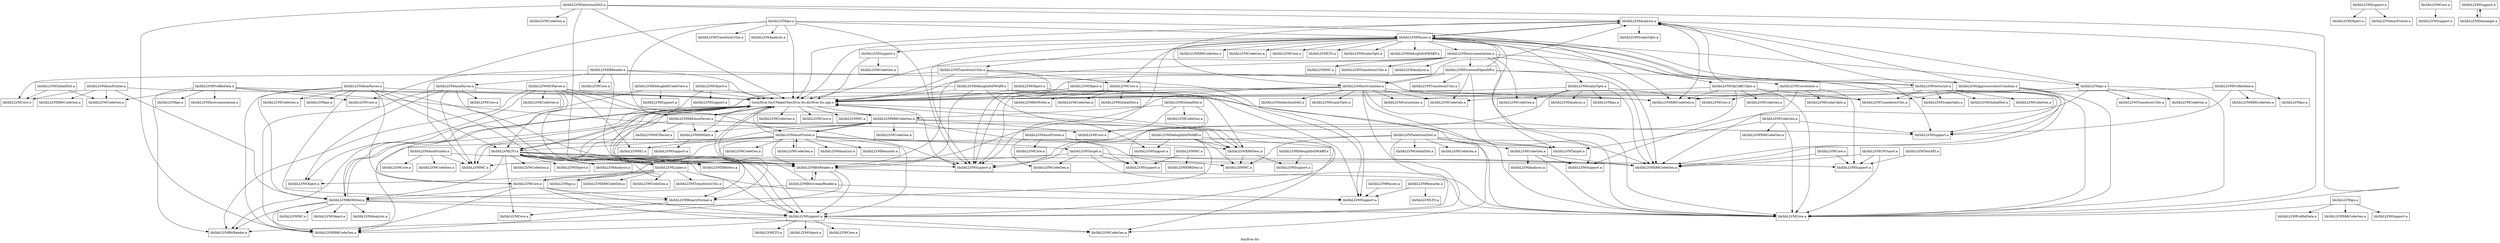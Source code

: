digraph "bin/llvm-lto" {
	label="bin/llvm-lto";

	Node0x55f8d5364f58 [shape=record,shape=record,label="{tools/llvm-lto/CMakeFiles/llvm-lto.dir/llvm-lto.cpp.o}"];
	Node0x55f8d5364f58 -> Node0x55f8d5363350;
	Node0x55f8d5364f58 -> Node0x55f8d5362990;
	Node0x55f8d5364f58 -> Node0x55f8d5370c40;
	Node0x55f8d5364f58 -> Node0x55f8d537d830;
	Node0x55f8d5364f58 -> Node0x55f8d537c7f0;
	Node0x55f8d5364f58 -> Node0x55f8d537e738;
	Node0x55f8d5364f58 -> Node0x55f8d5389378;
	Node0x55f8d5364f58 -> Node0x55f8d538b7a0;
	Node0x55f8d5364f58 -> Node0x55f8d5390d58;
	Node0x55f8d5364f58 -> Node0x55f8d5368698;
	Node0x55f8d5364f58 -> Node0x55f8d538f838;
	Node0x55f8d5363350 [shape=record,shape=record,label="{lib/libLLVMX86AsmParser.a}"];
	Node0x55f8d5363350 -> Node0x55f8d5364f58;
	Node0x55f8d5363350 -> Node0x55f8d536b890;
	Node0x55f8d5363350 -> Node0x55f8d537d830;
	Node0x55f8d5363350 -> Node0x55f8d5372848;
	Node0x55f8d5363350 -> Node0x55f8d536fac8;
	Node0x55f8d5363350 -> Node0x55f8d536e198;
	Node0x55f8d5362990 [shape=record,shape=record,label="{lib/libLLVMX86CodeGen.a}"];
	Node0x55f8d5362990 -> Node0x55f8d536b890;
	Node0x55f8d5362990 -> Node0x55f8d537d830;
	Node0x55f8d5362990 -> Node0x55f8d5385620;
	Node0x55f8d5362990 -> Node0x55f8d5373dd0;
	Node0x55f8d5362990 -> Node0x55f8d5372848;
	Node0x55f8d5362990 -> Node0x55f8d536af38;
	Node0x55f8d5362990 -> Node0x55f8d5380e38;
	Node0x55f8d5370c40 [shape=record,shape=record,label="{lib/libLLVMX86Desc.a}"];
	Node0x55f8d537d830 [shape=record,shape=record,label="{lib/libLLVMX86Info.a}"];
	Node0x55f8d537d830 -> Node0x55f8d5373410;
	Node0x55f8d537c7f0 [shape=record,shape=record,label="{lib/libLLVMBitReader.a}"];
	Node0x55f8d537c7f0 -> Node0x55f8d5364f58;
	Node0x55f8d537c7f0 -> Node0x55f8d5362d38;
	Node0x55f8d537c7f0 -> Node0x55f8d5371c80;
	Node0x55f8d537c7f0 -> Node0x55f8d536f7f0;
	Node0x55f8d537c7f0 -> Node0x55f8d5366208;
	Node0x55f8d537e738 [shape=record,shape=record,label="{lib/libLLVMBitWriter.a}"];
	Node0x55f8d537e738 -> Node0x55f8d5364f58;
	Node0x55f8d537e738 -> Node0x55f8d5362d38;
	Node0x55f8d537e738 -> Node0x55f8d537ed50;
	Node0x55f8d537e738 -> Node0x55f8d5371c80;
	Node0x55f8d537e738 -> Node0x55f8d537f9e8;
	Node0x55f8d537e738 -> Node0x55f8d53886e0;
	Node0x55f8d537e738 -> Node0x55f8d536f7f0;
	Node0x55f8d537e738 -> Node0x55f8d536cdb0;
	Node0x55f8d5389378 [shape=record,shape=record,label="{lib/libLLVMCodeGen.a}"];
	Node0x55f8d538b7a0 [shape=record,shape=record,label="{lib/libLLVMCore.a}"];
	Node0x55f8d5390d58 [shape=record,shape=record,label="{lib/libLLVMLTO.a}"];
	Node0x55f8d5390d58 -> Node0x55f8d5364f58;
	Node0x55f8d5390d58 -> Node0x55f8d5362b30;
	Node0x55f8d5390d58 -> Node0x55f8d5370c40;
	Node0x55f8d5390d58 -> Node0x55f8d537c7f0;
	Node0x55f8d5390d58 -> Node0x55f8d537e738;
	Node0x55f8d5390d58 -> Node0x55f8d538a350;
	Node0x55f8d5390d58 -> Node0x55f8d5371940;
	Node0x55f8d5390d58 -> Node0x55f8d5382eb8;
	Node0x55f8d5390d58 -> Node0x55f8d538f838;
	Node0x55f8d5390d58 -> Node0x55f8d5366068;
	Node0x55f8d5390d58 -> Node0x55f8d53931e8;
	Node0x55f8d5390d58 -> Node0x55f8d537d2e8;
	Node0x55f8d5368698 [shape=record,shape=record,label="{lib/libLLVMMC.a}"];
	Node0x55f8d538f838 [shape=record,shape=record,label="{lib/libLLVMSupport.a}"];
	Node0x55f8d536b890 [shape=record,shape=record,label="{lib/libLLVMX86Desc.a}"];
	Node0x55f8d536b890 -> Node0x55f8d5364f58;
	Node0x55f8d536b890 -> Node0x55f8d5374e78;
	Node0x55f8d536b890 -> Node0x55f8d53929c8;
	Node0x55f8d5372848 [shape=record,shape=record,label="{lib/libLLVMMC.a}"];
	Node0x55f8d536fac8 [shape=record,shape=record,label="{lib/libLLVMSupport.a}"];
	Node0x55f8d536e198 [shape=record,shape=record,label="{lib/libLLVMMCParser.a}"];
	Node0x55f8d5385620 [shape=record,shape=record,label="{lib/libLLVMCodeGen.a}"];
	Node0x55f8d5373dd0 [shape=record,shape=record,label="{lib/libLLVMCore.a}"];
	Node0x55f8d536af38 [shape=record,shape=record,label="{lib/libLLVMSupport.a}"];
	Node0x55f8d5380e38 [shape=record,shape=record,label="{lib/libLLVMAsmPrinter.a}"];
	Node0x55f8d5380e38 -> Node0x55f8d5364f58;
	Node0x55f8d5380e38 -> Node0x55f8d5362990;
	Node0x55f8d5380e38 -> Node0x55f8d536b890;
	Node0x55f8d5380e38 -> Node0x55f8d537c7f0;
	Node0x55f8d5380e38 -> Node0x55f8d538faa8;
	Node0x55f8d5380e38 -> Node0x55f8d536c800;
	Node0x55f8d5380e38 -> Node0x55f8d5390d58;
	Node0x55f8d5380e38 -> Node0x55f8d537d350;
	Node0x55f8d5380e38 -> Node0x55f8d536f7f0;
	Node0x55f8d5380e38 -> Node0x55f8d53902c8;
	Node0x55f8d5380e38 -> Node0x55f8d53808f0;
	Node0x55f8d5380e38 -> Node0x55f8d5393a70;
	Node0x55f8d5380e38 -> Node0x55f8d536b4e8;
	Node0x55f8d5380e38 -> Node0x55f8d5363280;
	Node0x55f8d5374e78 [shape=record,shape=record,label="{lib/libLLVMMC.a}"];
	Node0x55f8d53929c8 [shape=record,shape=record,label="{lib/libLLVMSupport.a}"];
	Node0x55f8d5373410 [shape=record,shape=record,label="{lib/libLLVMSupport.a}"];
	Node0x55f8d5362d38 [shape=record,shape=record,label="{lib/libLLVMX86CodeGen.a}"];
	Node0x55f8d5371c80 [shape=record,shape=record,label="{lib/libLLVMCore.a}"];
	Node0x55f8d536f7f0 [shape=record,shape=record,label="{lib/libLLVMSupport.a}"];
	Node0x55f8d536f7f0 -> Node0x55f8d5364f58;
	Node0x55f8d536f7f0 -> Node0x55f8d5362d38;
	Node0x55f8d536f7f0 -> Node0x55f8d537ed50;
	Node0x55f8d536f7f0 -> Node0x55f8d5385a30;
	Node0x55f8d536f7f0 -> Node0x55f8d538fc48;
	Node0x55f8d536f7f0 -> Node0x55f8d537adf0;
	Node0x55f8d536f7f0 -> Node0x55f8d5371a10;
	Node0x55f8d5366208 [shape=record,shape=record,label="{lib/libLLVMBitstreamReader.a}"];
	Node0x55f8d5366208 -> Node0x55f8d5364f58;
	Node0x55f8d5366208 -> Node0x55f8d537c7f0;
	Node0x55f8d5366208 -> Node0x55f8d537e738;
	Node0x55f8d5366208 -> Node0x55f8d536a4a8;
	Node0x55f8d537ed50 [shape=record,shape=record,label="{lib/libLLVMBitReader.a}"];
	Node0x55f8d537f9e8 [shape=record,shape=record,label="{lib/libLLVMMC.a}"];
	Node0x55f8d53886e0 [shape=record,shape=record,label="{lib/libLLVMObject.a}"];
	Node0x55f8d536cdb0 [shape=record,shape=record,label="{lib/libLLVMAnalysis.a}"];
	Node0x55f8d53876a0 [shape=record,shape=record,label="{lib/libLLVMCodeGen.a}"];
	Node0x55f8d53876a0 -> Node0x55f8d5362b30;
	Node0x55f8d53876a0 -> Node0x55f8d5371c80;
	Node0x55f8d53876a0 -> Node0x55f8d5391030;
	Node0x55f8d53876a0 -> Node0x55f8d538a420;
	Node0x55f8d5362b30 [shape=record,shape=record,label="{lib/libLLVMX86CodeGen.a}"];
	Node0x55f8d5391030 [shape=record,shape=record,label="{lib/libLLVMSupport.a}"];
	Node0x55f8d538a420 [shape=record,shape=record,label="{lib/libLLVMAnalysis.a}"];
	Node0x55f8d536c800 [shape=record,shape=record,label="{lib/libLLVMCore.a}"];
	Node0x55f8d536c800 -> Node0x55f8d5364f58;
	Node0x55f8d536c800 -> Node0x55f8d5362d38;
	Node0x55f8d536c800 -> Node0x55f8d537e738;
	Node0x55f8d536c800 -> Node0x55f8d5385a30;
	Node0x55f8d536c800 -> Node0x55f8d536f7f0;
	Node0x55f8d536c800 -> Node0x55f8d536b4e8;
	Node0x55f8d5385a30 [shape=record,shape=record,label="{lib/libLLVMCodeGen.a}"];
	Node0x55f8d536b4e8 [shape=record,shape=record,label="{lib/libLLVMBinaryFormat.a}"];
	Node0x55f8d536b4e8 -> Node0x55f8d5371940;
	Node0x55f8d538a350 [shape=record,shape=record,label="{lib/libLLVMCodeGen.a}"];
	Node0x55f8d5371940 [shape=record,shape=record,label="{lib/libLLVMCore.a}"];
	Node0x55f8d5382eb8 [shape=record,shape=record,label="{lib/libLLVMObject.a}"];
	Node0x55f8d5366068 [shape=record,shape=record,label="{lib/libLLVMipo.a}"];
	Node0x55f8d53931e8 [shape=record,shape=record,label="{lib/libLLVMLinker.a}"];
	Node0x55f8d53931e8 -> Node0x55f8d5364f58;
	Node0x55f8d53931e8 -> Node0x55f8d5369260;
	Node0x55f8d53931e8 -> Node0x55f8d537cf40;
	Node0x55f8d53931e8 -> Node0x55f8d536c800;
	Node0x55f8d53931e8 -> Node0x55f8d5390d58;
	Node0x55f8d53931e8 -> Node0x55f8d5395748;
	Node0x55f8d53931e8 -> Node0x55f8d536a4a8;
	Node0x55f8d53931e8 -> Node0x55f8d5366068;
	Node0x55f8d53931e8 -> Node0x55f8d5367178;
	Node0x55f8d537d2e8 [shape=record,shape=record,label="{lib/libLLVMAnalysis.a}"];
	Node0x55f8d537be30 [shape=record,shape=record,label="{lib/libLLVMMC.a}"];
	Node0x55f8d537be30 -> Node0x55f8d537b540;
	Node0x55f8d537be30 -> Node0x55f8d536af38;
	Node0x55f8d537b540 [shape=record,shape=record,label="{lib/libLLVMX86Desc.a}"];
	Node0x55f8d53844a8 [shape=record,shape=record,label="{lib/libLLVMObject.a}"];
	Node0x55f8d53844a8 -> Node0x55f8d5364f58;
	Node0x55f8d53844a8 -> Node0x55f8d536a4a8;
	Node0x55f8d536a4a8 [shape=record,shape=record,label="{lib/libLLVMSupport.a}"];
	Node0x55f8d538fc48 [shape=record,shape=record,label="{lib/libLLVMCore.a}"];
	Node0x55f8d537adf0 [shape=record,shape=record,label="{lib/libLLVMLTO.a}"];
	Node0x55f8d5371a10 [shape=record,shape=record,label="{lib/libLLVMObject.a}"];
	Node0x55f8d53902c8 [shape=record,shape=record,label="{lib/libLLVMTarget.a}"];
	Node0x55f8d53902c8 -> Node0x55f8d5362b30;
	Node0x55f8d53902c8 -> Node0x55f8d537a228;
	Node0x55f8d53902c8 -> Node0x55f8d5371c80;
	Node0x55f8d53902c8 -> Node0x55f8d5372848;
	Node0x55f8d53902c8 -> Node0x55f8d536af38;
	Node0x55f8d537a228 [shape=record,shape=record,label="{lib/libLLVMCodeGen.a}"];
	Node0x55f8d538faa8 [shape=record,shape=record,label="{lib/libLLVMCodeGen.a}"];
	Node0x55f8d537d350 [shape=record,shape=record,label="{lib/libLLVMMC.a}"];
	Node0x55f8d53808f0 [shape=record,shape=record,label="{lib/libLLVMCodeGen.a}"];
	Node0x55f8d53808f0 -> Node0x55f8d5380e38;
	Node0x55f8d5393a70 [shape=record,shape=record,label="{lib/libLLVMAnalysis.a}"];
	Node0x55f8d5363280 [shape=record,shape=record,label="{lib/libLLVMRemarks.a}"];
	Node0x55f8d537f8b0 [shape=record,shape=record,label="{lib/libLLVMAsmPrinter.a}"];
	Node0x55f8d537f8b0 -> Node0x55f8d537a228;
	Node0x55f8d537f8b0 -> Node0x55f8d5374110;
	Node0x55f8d537f8b0 -> Node0x55f8d5374e78;
	Node0x55f8d537f8b0 -> Node0x55f8d53821b8;
	Node0x55f8d5374110 [shape=record,shape=record,label="{lib/libLLVMCore.a}"];
	Node0x55f8d53821b8 [shape=record,shape=record,label="{lib/libLLVMTarget.a}"];
	Node0x55f8d5364db8 [shape=record,shape=record,label="{lib/libLLVMAsmPrinter.a}"];
	Node0x55f8d5364db8 -> Node0x55f8d5369f60;
	Node0x55f8d5364db8 -> Node0x55f8d537e738;
	Node0x55f8d5364db8 -> Node0x55f8d5390a80;
	Node0x55f8d5364db8 -> Node0x55f8d538bce8;
	Node0x55f8d5364db8 -> Node0x55f8d5391030;
	Node0x55f8d5369f60 [shape=record,shape=record,label="{lib/libLLVMX86CodeGen.a}"];
	Node0x55f8d5390a80 [shape=record,shape=record,label="{lib/libLLVMCodeGen.a}"];
	Node0x55f8d538bce8 [shape=record,shape=record,label="{lib/libLLVMCore.a}"];
	Node0x55f8d536f518 [shape=record,shape=record,label="{lib/libLLVMSupport.a}"];
	Node0x55f8d536f518 -> Node0x55f8d53913d8;
	Node0x55f8d536f518 -> Node0x55f8d5370968;
	Node0x55f8d53913d8 [shape=record,shape=record,label="{lib/libLLVMObject.a}"];
	Node0x55f8d5370968 [shape=record,shape=record,label="{lib/libLLVMAsmPrinter.a}"];
	Node0x55f8d5371e88 [shape=record,shape=record,label="{lib/libLLVMAsmPrinter.a}"];
	Node0x55f8d5371e88 -> Node0x55f8d538cd90;
	Node0x55f8d5371e88 -> Node0x55f8d537f980;
	Node0x55f8d5371e88 -> Node0x55f8d5372848;
	Node0x55f8d5371e88 -> Node0x55f8d536b418;
	Node0x55f8d538cd90 [shape=record,shape=record,label="{lib/libLLVMCodeGen.a}"];
	Node0x55f8d537f980 [shape=record,shape=record,label="{lib/libLLVMCore.a}"];
	Node0x55f8d536b418 [shape=record,shape=record,label="{lib/libLLVMSupport.a}"];
	Node0x55f8d5376878 [shape=record,shape=record,label="{lib/libLLVMDebugInfoDWARF.a}"];
	Node0x55f8d5376878 -> Node0x55f8d536b890;
	Node0x55f8d5376878 -> Node0x55f8d5385a30;
	Node0x55f8d5376878 -> Node0x55f8d5374e78;
	Node0x55f8d5376878 -> Node0x55f8d538c160;
	Node0x55f8d5376878 -> Node0x55f8d536b4e8;
	Node0x55f8d538c160 [shape=record,shape=record,label="{lib/libLLVMSupport.a}"];
	Node0x55f8d53796c8 [shape=record,shape=record,label="{lib/libLLVMObject.a}"];
	Node0x55f8d53796c8 -> Node0x55f8d5364f58;
	Node0x55f8d53796c8 -> Node0x55f8d536a4a8;
	Node0x55f8d537a7d8 [shape=record,shape=record,label="{lib/libLLVMDebugInfoDWARF.a}"];
	Node0x55f8d537a7d8 -> Node0x55f8d53929c8;
	Node0x55f8d537ebb0 [shape=record,shape=record,label="{lib/libLLVMObject.a}"];
	Node0x55f8d537ebb0 -> Node0x55f8d5364f58;
	Node0x55f8d537ebb0 -> Node0x55f8d537c7f0;
	Node0x55f8d537ebb0 -> Node0x55f8d538cd28;
	Node0x55f8d538cd28 [shape=record,shape=record,label="{lib/libLLVMSupport.a}"];
	Node0x55f8d537c928 [shape=record,shape=record,label="{lib/libLLVMDebugInfoDWARF.a}"];
	Node0x55f8d537c928 -> Node0x55f8d5364f58;
	Node0x55f8d537c928 -> Node0x55f8d536b890;
	Node0x55f8d537c928 -> Node0x55f8d537c7f0;
	Node0x55f8d537c928 -> Node0x55f8d5385a30;
	Node0x55f8d537c928 -> Node0x55f8d538c160;
	Node0x55f8d537c928 -> Node0x55f8d536b4e8;
	Node0x55f8d5364e20 [shape=record,shape=record,label="{lib/libLLVMGlobalISel.a}"];
	Node0x55f8d5364e20 -> Node0x55f8d5362990;
	Node0x55f8d5364e20 -> Node0x55f8d53883a0;
	Node0x55f8d5364e20 -> Node0x55f8d5373dd0;
	Node0x55f8d5364e20 -> Node0x55f8d536af38;
	Node0x55f8d53883a0 [shape=record,shape=record,label="{lib/libLLVMCodeGen.a}"];
	Node0x55f8d53691f8 [shape=record,shape=record,label="{lib/libLLVMCodeGen.a}"];
	Node0x55f8d53691f8 -> Node0x55f8d536acc8;
	Node0x55f8d53691f8 -> Node0x55f8d5371c80;
	Node0x55f8d53691f8 -> Node0x55f8d536fac8;
	Node0x55f8d53691f8 -> Node0x55f8d53821b8;
	Node0x55f8d536acc8 [shape=record,shape=record,label="{lib/libLLVMX86CodeGen.a}"];
	Node0x55f8d5367e78 [shape=record,shape=record,label="{lib/libLLVMGlobalISel.a}"];
	Node0x55f8d5367e78 -> Node0x55f8d5390a80;
	Node0x55f8d5367e78 -> Node0x55f8d538bce8;
	Node0x55f8d5374178 [shape=record,shape=record,label="{lib/libLLVMSelectionDAG.a}"];
	Node0x55f8d5374178 -> Node0x55f8d5364f58;
	Node0x55f8d5374178 -> Node0x55f8d5362d38;
	Node0x55f8d5374178 -> Node0x55f8d53924e8;
	Node0x55f8d5374178 -> Node0x55f8d5371c80;
	Node0x55f8d5374178 -> Node0x55f8d536f7f0;
	Node0x55f8d5374178 -> Node0x55f8d5367860;
	Node0x55f8d53924e8 [shape=record,shape=record,label="{lib/libLLVMCodeGen.a}"];
	Node0x55f8d5367860 [shape=record,shape=record,label="{lib/libLLVMAnalysis.a}"];
	Node0x55f8d5367860 -> Node0x55f8d5364f58;
	Node0x55f8d5367860 -> Node0x55f8d5364050;
	Node0x55f8d5367860 -> Node0x55f8d5371c80;
	Node0x55f8d5367860 -> Node0x55f8d5367380;
	Node0x55f8d5367860 -> Node0x55f8d538f838;
	Node0x55f8d5367860 -> Node0x55f8d538fd18;
	Node0x55f8d5392140 [shape=record,shape=record,label="{lib/libLLVMCore.a}"];
	Node0x55f8d5392140 -> Node0x55f8d53680e8;
	Node0x55f8d53680e8 [shape=record,shape=record,label="{lib/libLLVMSupport.a}"];
	Node0x55f8d5392b00 [shape=record,shape=record,label="{lib/libLLVMSelectionDAG.a}"];
	Node0x55f8d5392b00 -> Node0x55f8d5362d38;
	Node0x55f8d5392b00 -> Node0x55f8d53876a0;
	Node0x55f8d5392b00 -> Node0x55f8d5371c80;
	Node0x55f8d5392b00 -> Node0x55f8d5374e78;
	Node0x55f8d5392b00 -> Node0x55f8d536f7f0;
	Node0x55f8d5392b00 -> Node0x55f8d53821b8;
	Node0x55f8d5392b00 -> Node0x55f8d5368288;
	Node0x55f8d5392b00 -> Node0x55f8d5366b60;
	Node0x55f8d5368288 [shape=record,shape=record,label="{lib/libLLVMCodeGen.a}"];
	Node0x55f8d5366b60 [shape=record,shape=record,label="{lib/libLLVMGlobalISel.a}"];
	Node0x55f8d5392688 [shape=record,shape=record,label="{lib/libLLVMCFGuard.a}"];
	Node0x55f8d5392688 -> Node0x55f8d5362b30;
	Node0x55f8d5392688 -> Node0x55f8d5371c80;
	Node0x55f8d5392688 -> Node0x55f8d536b418;
	Node0x55f8d538fd18 [shape=record,shape=record,label="{lib/libLLVMPasses.a}"];
	Node0x55f8d538fd18 -> Node0x55f8d5364f58;
	Node0x55f8d538fd18 -> Node0x55f8d537b268;
	Node0x55f8d538fd18 -> Node0x55f8d5384168;
	Node0x55f8d538fd18 -> Node0x55f8d538d3a8;
	Node0x55f8d538fd18 -> Node0x55f8d5378fe0;
	Node0x55f8d538fd18 -> Node0x55f8d5364390;
	Node0x55f8d538fd18 -> Node0x55f8d538f838;
	Node0x55f8d538fd18 -> Node0x55f8d53821b8;
	Node0x55f8d538fd18 -> Node0x55f8d53630e0;
	Node0x55f8d538fd18 -> Node0x55f8d5391168;
	Node0x55f8d538fd18 -> Node0x55f8d5390e90;
	Node0x55f8d538fd18 -> Node0x55f8d5393528;
	Node0x55f8d538fd18 -> Node0x55f8d5377578;
	Node0x55f8d538fd18 -> Node0x55f8d5366000;
	Node0x55f8d538fd18 -> Node0x55f8d5368e50;
	Node0x55f8d538fd18 -> Node0x55f8d536d978;
	Node0x55f8d538fd18 -> Node0x55f8d536c3f0;
	Node0x55f8d538fd18 -> Node0x55f8d53909b0;
	Node0x55f8d538fd18 -> Node0x55f8d53720f8;
	Node0x55f8d538fd18 -> Node0x55f8d536ff40;
	Node0x55f8d538fd18 -> Node0x55f8d5367860;
	Node0x55f8d537b268 [shape=record,shape=record,label="{lib/libLLVMX86CodeGen.a}"];
	Node0x55f8d5384168 [shape=record,shape=record,label="{lib/libLLVMCodeGen.a}"];
	Node0x55f8d538d3a8 [shape=record,shape=record,label="{lib/libLLVMCore.a}"];
	Node0x55f8d5378fe0 [shape=record,shape=record,label="{lib/libLLVMLTO.a}"];
	Node0x55f8d5364390 [shape=record,shape=record,label="{lib/libLLVMScalarOpts.a}"];
	Node0x55f8d53630e0 [shape=record,shape=record,label="{lib/libLLVMDebugInfoDWARF.a}"];
	Node0x55f8d5391168 [shape=record,shape=record,label="{lib/libLLVMCore.a}"];
	Node0x55f8d5391168 -> Node0x55f8d5364f58;
	Node0x55f8d5391168 -> Node0x55f8d5364050;
	Node0x55f8d5391168 -> Node0x55f8d5386d48;
	Node0x55f8d5391168 -> Node0x55f8d536e268;
	Node0x55f8d5391168 -> Node0x55f8d538f838;
	Node0x55f8d5391168 -> Node0x55f8d53694d0;
	Node0x55f8d5390e90 [shape=record,shape=record,label="{lib/libLLVMSupport.a}"];
	Node0x55f8d5390e90 -> Node0x55f8d5364f58;
	Node0x55f8d5390e90 -> Node0x55f8d538e248;
	Node0x55f8d5393528 [shape=record,shape=record,label="{lib/libLLVMObjCARCOpts.a}"];
	Node0x55f8d5393528 -> Node0x55f8d5364f58;
	Node0x55f8d5393528 -> Node0x55f8d5364050;
	Node0x55f8d5393528 -> Node0x55f8d5363078;
	Node0x55f8d5393528 -> Node0x55f8d5371c80;
	Node0x55f8d5393528 -> Node0x55f8d538f838;
	Node0x55f8d5393528 -> Node0x55f8d5381860;
	Node0x55f8d5393528 -> Node0x55f8d5367860;
	Node0x55f8d5377578 [shape=record,shape=record,label="{lib/libLLVMCoroutines.a}"];
	Node0x55f8d5377578 -> Node0x55f8d5362b30;
	Node0x55f8d5377578 -> Node0x55f8d5370900;
	Node0x55f8d5377578 -> Node0x55f8d536b418;
	Node0x55f8d5377578 -> Node0x55f8d5388060;
	Node0x55f8d5366000 [shape=record,shape=record,label="{lib/libLLVMipo.a}"];
	Node0x55f8d5366000 -> Node0x55f8d5364050;
	Node0x55f8d5366000 -> Node0x55f8d537b880;
	Node0x55f8d5366000 -> Node0x55f8d5371c80;
	Node0x55f8d5366000 -> Node0x55f8d5391030;
	Node0x55f8d5366000 -> Node0x55f8d5379ee8;
	Node0x55f8d5366000 -> Node0x55f8d5367860;
	Node0x55f8d5368e50 [shape=record,shape=record,label="{lib/libLLVMScalarOpts.a}"];
	Node0x55f8d5368e50 -> Node0x55f8d5364f58;
	Node0x55f8d5368e50 -> Node0x55f8d5362b30;
	Node0x55f8d5368e50 -> Node0x55f8d5366a90;
	Node0x55f8d5368e50 -> Node0x55f8d5370900;
	Node0x55f8d5368e50 -> Node0x55f8d538f838;
	Node0x55f8d5368e50 -> Node0x55f8d5386730;
	Node0x55f8d5368e50 -> Node0x55f8d538eb38;
	Node0x55f8d536d978 [shape=record,shape=record,label="{lib/libLLVMAggressiveInstCombine.a}"];
	Node0x55f8d536d978 -> Node0x55f8d5362b30;
	Node0x55f8d536d978 -> Node0x55f8d5386ce0;
	Node0x55f8d536d978 -> Node0x55f8d5371c80;
	Node0x55f8d536d978 -> Node0x55f8d536fac8;
	Node0x55f8d536d978 -> Node0x55f8d5381860;
	Node0x55f8d536d978 -> Node0x55f8d5367860;
	Node0x55f8d536c3f0 [shape=record,shape=record,label="{lib/libLLVMInstCombine.a}"];
	Node0x55f8d536c3f0 -> Node0x55f8d5364f58;
	Node0x55f8d536c3f0 -> Node0x55f8d5362b30;
	Node0x55f8d536c3f0 -> Node0x55f8d537c7f0;
	Node0x55f8d536c3f0 -> Node0x55f8d537e738;
	Node0x55f8d536c3f0 -> Node0x55f8d5386ce0;
	Node0x55f8d536c3f0 -> Node0x55f8d5371c80;
	Node0x55f8d536c3f0 -> Node0x55f8d536f7f0;
	Node0x55f8d536c3f0 -> Node0x55f8d5376a18;
	Node0x55f8d536c3f0 -> Node0x55f8d5364598;
	Node0x55f8d536c3f0 -> Node0x55f8d536c528;
	Node0x55f8d536c3f0 -> Node0x55f8d5381860;
	Node0x55f8d536c3f0 -> Node0x55f8d5367860;
	Node0x55f8d53909b0 [shape=record,shape=record,label="{lib/libLLVMVectorize.a}"];
	Node0x55f8d53909b0 -> Node0x55f8d5362b30;
	Node0x55f8d53909b0 -> Node0x55f8d538bef0;
	Node0x55f8d53909b0 -> Node0x55f8d5371c80;
	Node0x55f8d53909b0 -> Node0x55f8d536fac8;
	Node0x55f8d53909b0 -> Node0x55f8d53657e0;
	Node0x55f8d53909b0 -> Node0x55f8d538fd18;
	Node0x55f8d53909b0 -> Node0x55f8d5364598;
	Node0x55f8d53909b0 -> Node0x55f8d5380680;
	Node0x55f8d53909b0 -> Node0x55f8d5381860;
	Node0x55f8d53909b0 -> Node0x55f8d5367860;
	Node0x55f8d53720f8 [shape=record,shape=record,label="{lib/libLLVMInstrumentation.a}"];
	Node0x55f8d53720f8 -> Node0x55f8d5364f58;
	Node0x55f8d53720f8 -> Node0x55f8d5362b30;
	Node0x55f8d53720f8 -> Node0x55f8d537c7f0;
	Node0x55f8d53720f8 -> Node0x55f8d5366a90;
	Node0x55f8d53720f8 -> Node0x55f8d5371c80;
	Node0x55f8d53720f8 -> Node0x55f8d537eae0;
	Node0x55f8d53720f8 -> Node0x55f8d536fac8;
	Node0x55f8d53720f8 -> Node0x55f8d538fff0;
	Node0x55f8d53720f8 -> Node0x55f8d5371ce8;
	Node0x55f8d53720f8 -> Node0x55f8d5369fc8;
	Node0x55f8d536ff40 [shape=record,shape=record,label="{lib/libLLVMTransformUtils.a}"];
	Node0x55f8d536ff40 -> Node0x55f8d5364f58;
	Node0x55f8d536ff40 -> Node0x55f8d5364050;
	Node0x55f8d536ff40 -> Node0x55f8d538bce8;
	Node0x55f8d536ff40 -> Node0x55f8d538f838;
	Node0x55f8d536ff40 -> Node0x55f8d5391168;
	Node0x55f8d5364050 [shape=record,shape=record,label="{lib/libLLVMX86CodeGen.a}"];
	Node0x55f8d5386d48 [shape=record,shape=record,label="{lib/libLLVMBitWriter.a}"];
	Node0x55f8d536e268 [shape=record,shape=record,label="{lib/libLLVMCodeGen.a}"];
	Node0x55f8d53694d0 [shape=record,shape=record,label="{lib/libLLVMGlobalISel.a}"];
	Node0x55f8d538e248 [shape=record,shape=record,label="{lib/libLLVMCodeGen.a}"];
	Node0x55f8d5396170 [shape=record,shape=record,label="{lib/libLLVMPasses.a}"];
	Node0x55f8d5396170 -> Node0x55f8d536a4a8;
	Node0x55f8d5363078 [shape=record,shape=record,label="{lib/libLLVMCodeGen.a}"];
	Node0x55f8d5381860 [shape=record,shape=record,label="{lib/libLLVMTransformUtils.a}"];
	Node0x55f8d5370900 [shape=record,shape=record,label="{lib/libLLVMCore.a}"];
	Node0x55f8d5388060 [shape=record,shape=record,label="{lib/libLLVMScalarOpts.a}"];
	Node0x55f8d537b880 [shape=record,shape=record,label="{lib/libLLVMCodeGen.a}"];
	Node0x55f8d5379ee8 [shape=record,shape=record,label="{lib/libLLVMTransformUtils.a}"];
	Node0x55f8d5365d90 [shape=record,shape=record,label="{lib/libLLVMIRReader.a}"];
	Node0x55f8d5365d90 -> Node0x55f8d5364f58;
	Node0x55f8d5365d90 -> Node0x55f8d537c7f0;
	Node0x55f8d5365d90 -> Node0x55f8d5385140;
	Node0x55f8d5365d90 -> Node0x55f8d5372848;
	Node0x55f8d5365d90 -> Node0x55f8d536a4a8;
	Node0x55f8d5365d90 -> Node0x55f8d5366d68;
	Node0x55f8d5385140 [shape=record,shape=record,label="{lib/libLLVMCore.a}"];
	Node0x55f8d5366d68 [shape=record,shape=record,label="{lib/libLLVMAsmParser.a}"];
	Node0x55f8d5366d68 -> Node0x55f8d5364f58;
	Node0x55f8d5366d68 -> Node0x55f8d5362d38;
	Node0x55f8d5366d68 -> Node0x55f8d5372160;
	Node0x55f8d5366d68 -> Node0x55f8d5372848;
	Node0x55f8d5366d68 -> Node0x55f8d5395748;
	Node0x55f8d5366d68 -> Node0x55f8d536f7f0;
	Node0x55f8d536b6f0 [shape=record,shape=record,label="{lib/libLLVMipo.a}"];
	Node0x55f8d536b6f0 -> Node0x55f8d5364f58;
	Node0x55f8d536b6f0 -> Node0x55f8d5364050;
	Node0x55f8d536b6f0 -> Node0x55f8d5375698;
	Node0x55f8d536b6f0 -> Node0x55f8d538f838;
	Node0x55f8d536b6f0 -> Node0x55f8d5380e38;
	Node0x55f8d536b6f0 -> Node0x55f8d538fd18;
	Node0x55f8d536b6f0 -> Node0x55f8d537e0b8;
	Node0x55f8d536b6f0 -> Node0x55f8d5390c20;
	Node0x55f8d5375698 [shape=record,shape=record,label="{lib/libLLVMCore.a}"];
	Node0x55f8d537e0b8 [shape=record,shape=record,label="{lib/libLLVMTransformUtils.a}"];
	Node0x55f8d5390c20 [shape=record,shape=record,label="{lib/libLLVMAnalysis.a}"];
	Node0x55f8d537ba20 [shape=record,shape=record,label="{lib/libLLVMCore.a}"];
	Node0x55f8d537ba20 -> Node0x55f8d5362b30;
	Node0x55f8d537ba20 -> Node0x55f8d536b418;
	Node0x55f8d537b060 [shape=record,shape=record,label="{lib/libLLVMipo.a}"];
	Node0x55f8d537b060 -> Node0x55f8d53856f0;
	Node0x55f8d537b060 -> Node0x55f8d5371c80;
	Node0x55f8d537b060 -> Node0x55f8d5390878;
	Node0x55f8d537b060 -> Node0x55f8d536afa0;
	Node0x55f8d53856f0 [shape=record,shape=record,label="{lib/libLLVMX86CodeGen.a}"];
	Node0x55f8d5390878 [shape=record,shape=record,label="{lib/libLLVMSupport.a}"];
	Node0x55f8d536afa0 [shape=record,shape=record,label="{lib/libLLVMProfileData.a}"];
	Node0x55f8d5372160 [shape=record,shape=record,label="{lib/libLLVMCore.a}"];
	Node0x55f8d5395748 [shape=record,shape=record,label="{lib/libLLVMObject.a}"];
	Node0x55f8d5368630 [shape=record,shape=record,label="{lib/libLLVMAsmParser.a}"];
	Node0x55f8d5368630 -> Node0x55f8d5364f58;
	Node0x55f8d5368630 -> Node0x55f8d5362d38;
	Node0x55f8d5368630 -> Node0x55f8d537c7f0;
	Node0x55f8d5368630 -> Node0x55f8d537e738;
	Node0x55f8d5368630 -> Node0x55f8d538cab8;
	Node0x55f8d5368630 -> Node0x55f8d536c800;
	Node0x55f8d5368630 -> Node0x55f8d5390d58;
	Node0x55f8d5368630 -> Node0x55f8d536f7f0;
	Node0x55f8d5368630 -> Node0x55f8d5368018;
	Node0x55f8d5368630 -> Node0x55f8d536b4e8;
	Node0x55f8d538cab8 [shape=record,shape=record,label="{lib/libLLVMCodeGen.a}"];
	Node0x55f8d5368018 [shape=record,shape=record,label="{lib/libLLVMipo.a}"];
	Node0x55f8d5366a90 [shape=record,shape=record,label="{lib/libLLVMCodeGen.a}"];
	Node0x55f8d5386730 [shape=record,shape=record,label="{lib/libLLVMipo.a}"];
	Node0x55f8d538eb38 [shape=record,shape=record,label="{lib/libLLVMAnalysis.a}"];
	Node0x55f8d5386ce0 [shape=record,shape=record,label="{lib/libLLVMCodeGen.a}"];
	Node0x55f8d5376a18 [shape=record,shape=record,label="{lib/libLLVMSelectionDAG.a}"];
	Node0x55f8d5364598 [shape=record,shape=record,label="{lib/libLLVMCoroutines.a}"];
	Node0x55f8d536c528 [shape=record,shape=record,label="{lib/libLLVMScalarOpts.a}"];
	Node0x55f8d5369260 [shape=record,shape=record,label="{lib/libLLVMX86CodeGen.a}"];
	Node0x55f8d537cf40 [shape=record,shape=record,label="{lib/libLLVMCodeGen.a}"];
	Node0x55f8d5367178 [shape=record,shape=record,label="{lib/libLLVMTransformUtils.a}"];
	Node0x55f8d538fff0 [shape=record,shape=record,label="{lib/libLLVMFrontendOpenMP.a}"];
	Node0x55f8d538fff0 -> Node0x55f8d5364f58;
	Node0x55f8d538fff0 -> Node0x55f8d5362b30;
	Node0x55f8d538fff0 -> Node0x55f8d5386ce0;
	Node0x55f8d538fff0 -> Node0x55f8d5371c80;
	Node0x55f8d538fff0 -> Node0x55f8d538f838;
	Node0x55f8d538fff0 -> Node0x55f8d538fd18;
	Node0x55f8d538fff0 -> Node0x55f8d5380680;
	Node0x55f8d538fff0 -> Node0x55f8d536c3f0;
	Node0x55f8d538fff0 -> Node0x55f8d538a558;
	Node0x55f8d5380680 [shape=record,shape=record,label="{lib/libLLVMScalarOpts.a}"];
	Node0x55f8d538a558 [shape=record,shape=record,label="{lib/libLLVMTransformUtils.a}"];
	Node0x55f8d538bef0 [shape=record,shape=record,label="{lib/libLLVMCodeGen.a}"];
	Node0x55f8d53657e0 [shape=record,shape=record,label="{lib/libLLVMGlobalISel.a}"];
	Node0x55f8d537eae0 [shape=record,shape=record,label="{lib/libLLVMMC.a}"];
	Node0x55f8d5371ce8 [shape=record,shape=record,label="{lib/libLLVMTransformUtils.a}"];
	Node0x55f8d5369fc8 [shape=record,shape=record,label="{lib/libLLVMAnalysis.a}"];
	Node0x55f8d5367380 [shape=record,shape=record,label="{lib/libLLVMScalarOpts.a}"];
	Node0x55f8d536bd70 [shape=record,shape=record,label="{lib/libLLVMMCParser.a}"];
	Node0x55f8d536bd70 -> Node0x55f8d5364f58;
	Node0x55f8d536bd70 -> Node0x55f8d5363350;
	Node0x55f8d536bd70 -> Node0x55f8d5362990;
	Node0x55f8d536bd70 -> Node0x55f8d537ed50;
	Node0x55f8d536bd70 -> Node0x55f8d53908e0;
	Node0x55f8d536bd70 -> Node0x55f8d5390d58;
	Node0x55f8d536bd70 -> Node0x55f8d537d350;
	Node0x55f8d536bd70 -> Node0x55f8d5395748;
	Node0x55f8d536bd70 -> Node0x55f8d536f7f0;
	Node0x55f8d53908e0 [shape=record,shape=record,label="{lib/libLLVMCodeGen.a}"];
	Node0x55f8d5370f80 [shape=record,shape=record,label="{lib/libLLVMDebugInfoCodeView.a}"];
	Node0x55f8d5370f80 -> Node0x55f8d5364f58;
	Node0x55f8d5370f80 -> Node0x55f8d537ed50;
	Node0x55f8d5370f80 -> Node0x55f8d5375a40;
	Node0x55f8d5375a40 [shape=record,shape=record,label="{lib/libLLVMSupport.a}"];
	Node0x55f8d538b600 [shape=record,shape=record,label="{lib/libLLVMTextAPI.a}"];
	Node0x55f8d538b600 -> Node0x55f8d536b418;
	Node0x55f8d536b3b0 [shape=record,shape=record,label="{lib/libLLVMProfileData.a}"];
	Node0x55f8d536b3b0 -> Node0x55f8d5364f58;
	Node0x55f8d536b3b0 -> Node0x55f8d537ed50;
	Node0x55f8d536b3b0 -> Node0x55f8d5390a80;
	Node0x55f8d536b3b0 -> Node0x55f8d5375698;
	Node0x55f8d536b3b0 -> Node0x55f8d538f838;
	Node0x55f8d536b3b0 -> Node0x55f8d5386e18;
	Node0x55f8d536b3b0 -> Node0x55f8d53700e0;
	Node0x55f8d5386e18 [shape=record,shape=record,label="{lib/libLLVMipo.a}"];
	Node0x55f8d53700e0 [shape=record,shape=record,label="{lib/libLLVMInstrumentation.a}"];
	Node0x55f8d536cba8 [shape=record,shape=record,label="{lib/libLLVMSupport.a}"];
	Node0x55f8d536cba8 -> Node0x55f8d53658b0;
	Node0x55f8d53658b0 [shape=record,shape=record,label="{lib/libLLVMDemangle.a}"];
	Node0x55f8d53658b0 -> Node0x55f8d536cba8;
	Node0x55f8d536d360 [shape=record,shape=record,label="{lib/libLLVMProfileData.a}"];
	Node0x55f8d536d360 -> Node0x55f8d5364f58;
	Node0x55f8d536d360 -> Node0x55f8d536c1e8;
	Node0x55f8d536d360 -> Node0x55f8d536fac8;
	Node0x55f8d536d360 -> Node0x55f8d537c2a8;
	Node0x55f8d536c1e8 [shape=record,shape=record,label="{lib/libLLVMX86CodeGen.a}"];
	Node0x55f8d537c2a8 [shape=record,shape=record,label="{lib/libLLVMipo.a}"];
	Node0x55f8d536e748 [shape=record,shape=record,label="{lib/libLLVMRemarks.a}"];
	Node0x55f8d536e748 -> Node0x55f8d53795f8;
	Node0x55f8d536e748 -> Node0x55f8d536a4a8;
	Node0x55f8d53795f8 [shape=record,shape=record,label="{lib/libLLVMLTO.a}"];
}
